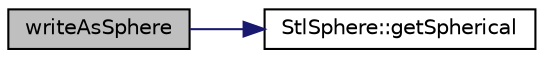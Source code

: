 digraph "writeAsSphere"
{
  edge [fontname="Helvetica",fontsize="10",labelfontname="Helvetica",labelfontsize="10"];
  node [fontname="Helvetica",fontsize="10",shape=record];
  rankdir="LR";
  Node1 [label="writeAsSphere",height=0.2,width=0.4,color="black", fillcolor="grey75", style="filled" fontcolor="black"];
  Node1 -> Node2 [color="midnightblue",fontsize="10",style="solid",fontname="Helvetica"];
  Node2 [label="StlSphere::getSpherical",height=0.2,width=0.4,color="black", fillcolor="white", style="filled",URL="$class_stl_sphere.html#a902b89413eba0c0aac9e4074852315eb"];
}
